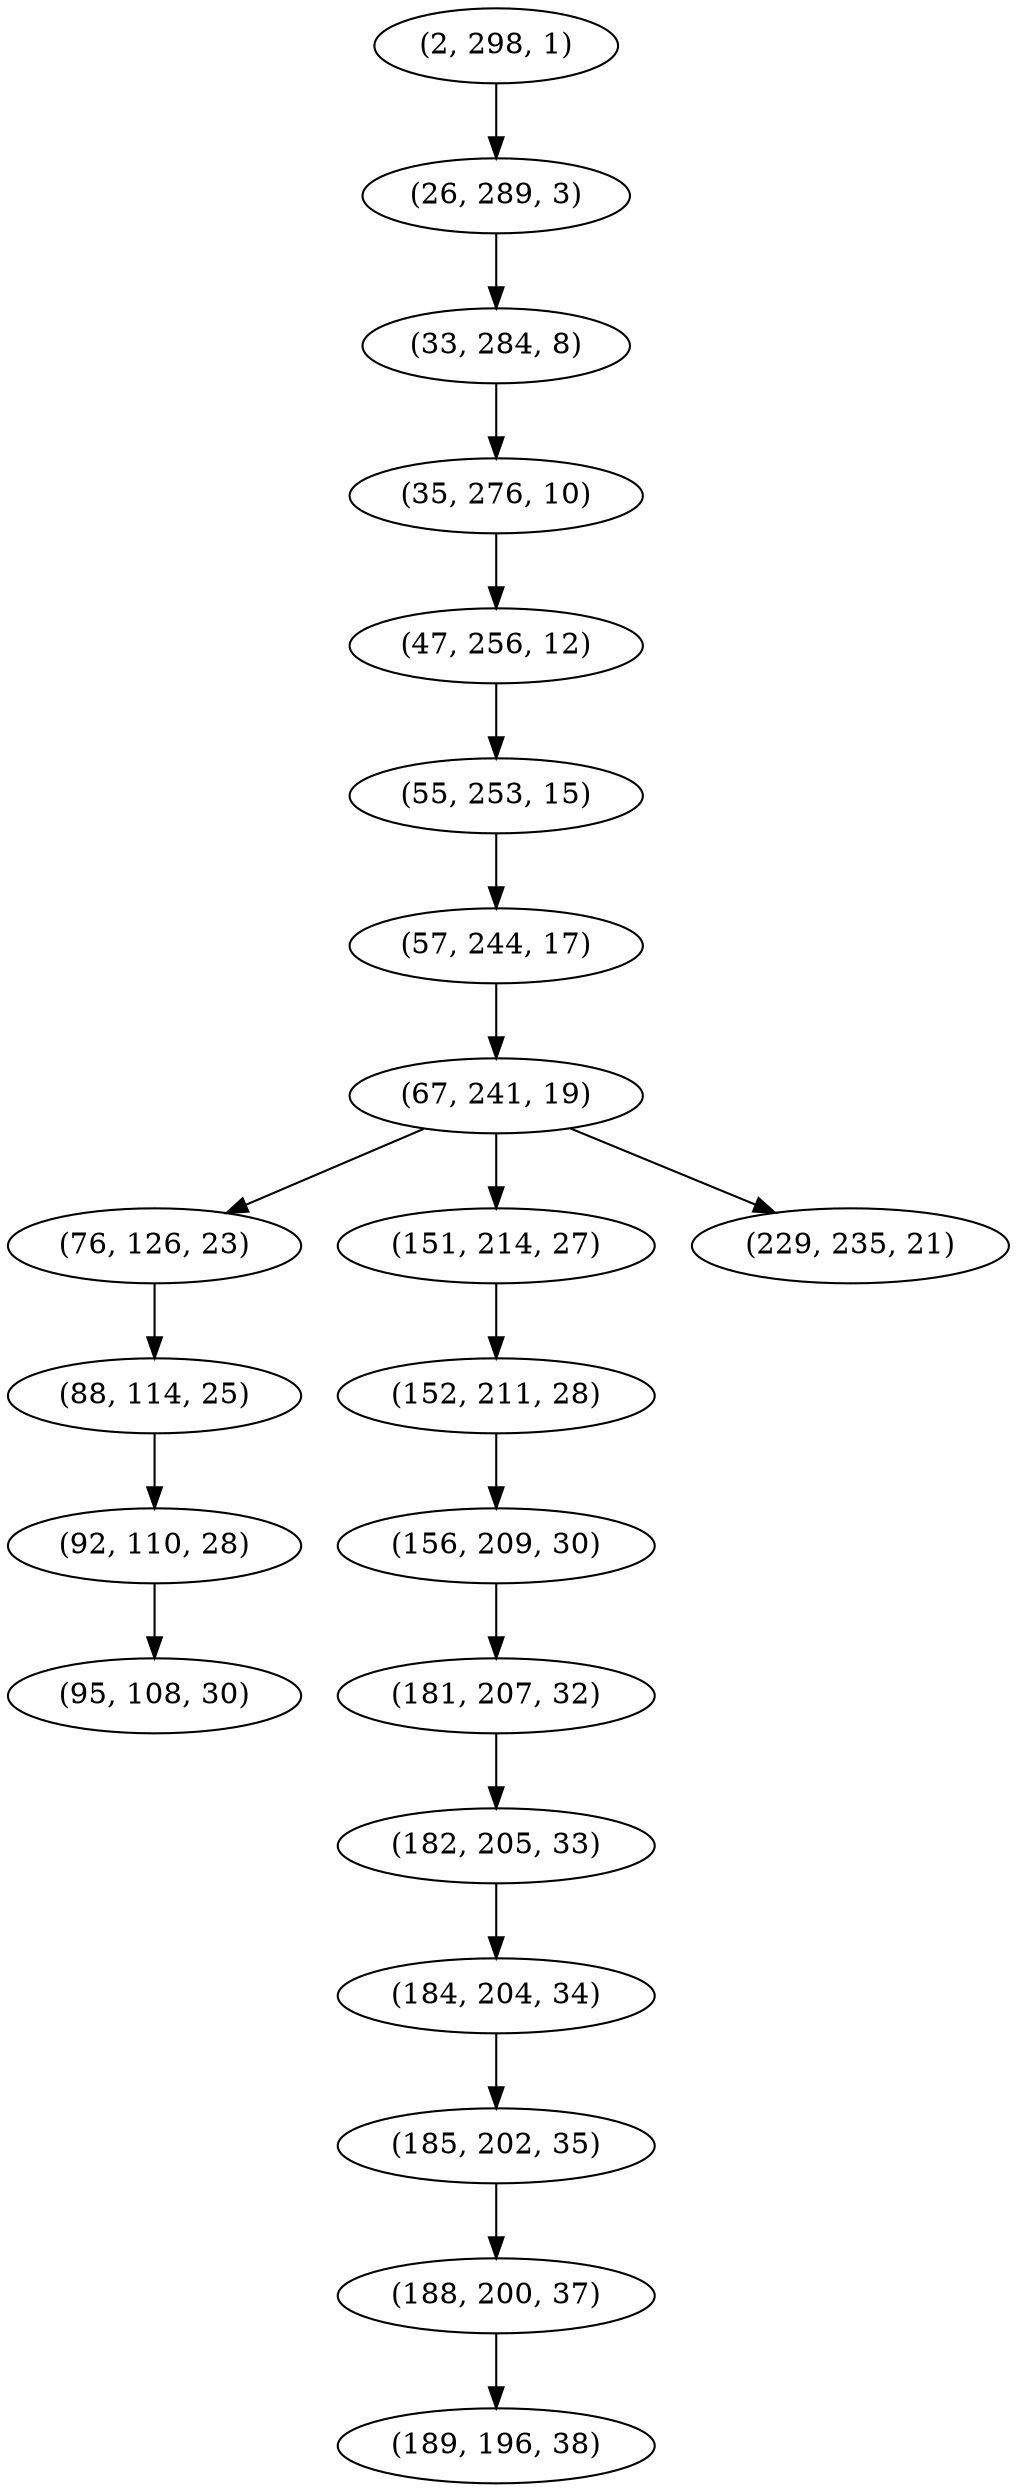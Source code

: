 digraph tree {
    "(2, 298, 1)";
    "(26, 289, 3)";
    "(33, 284, 8)";
    "(35, 276, 10)";
    "(47, 256, 12)";
    "(55, 253, 15)";
    "(57, 244, 17)";
    "(67, 241, 19)";
    "(76, 126, 23)";
    "(88, 114, 25)";
    "(92, 110, 28)";
    "(95, 108, 30)";
    "(151, 214, 27)";
    "(152, 211, 28)";
    "(156, 209, 30)";
    "(181, 207, 32)";
    "(182, 205, 33)";
    "(184, 204, 34)";
    "(185, 202, 35)";
    "(188, 200, 37)";
    "(189, 196, 38)";
    "(229, 235, 21)";
    "(2, 298, 1)" -> "(26, 289, 3)";
    "(26, 289, 3)" -> "(33, 284, 8)";
    "(33, 284, 8)" -> "(35, 276, 10)";
    "(35, 276, 10)" -> "(47, 256, 12)";
    "(47, 256, 12)" -> "(55, 253, 15)";
    "(55, 253, 15)" -> "(57, 244, 17)";
    "(57, 244, 17)" -> "(67, 241, 19)";
    "(67, 241, 19)" -> "(76, 126, 23)";
    "(67, 241, 19)" -> "(151, 214, 27)";
    "(67, 241, 19)" -> "(229, 235, 21)";
    "(76, 126, 23)" -> "(88, 114, 25)";
    "(88, 114, 25)" -> "(92, 110, 28)";
    "(92, 110, 28)" -> "(95, 108, 30)";
    "(151, 214, 27)" -> "(152, 211, 28)";
    "(152, 211, 28)" -> "(156, 209, 30)";
    "(156, 209, 30)" -> "(181, 207, 32)";
    "(181, 207, 32)" -> "(182, 205, 33)";
    "(182, 205, 33)" -> "(184, 204, 34)";
    "(184, 204, 34)" -> "(185, 202, 35)";
    "(185, 202, 35)" -> "(188, 200, 37)";
    "(188, 200, 37)" -> "(189, 196, 38)";
}
